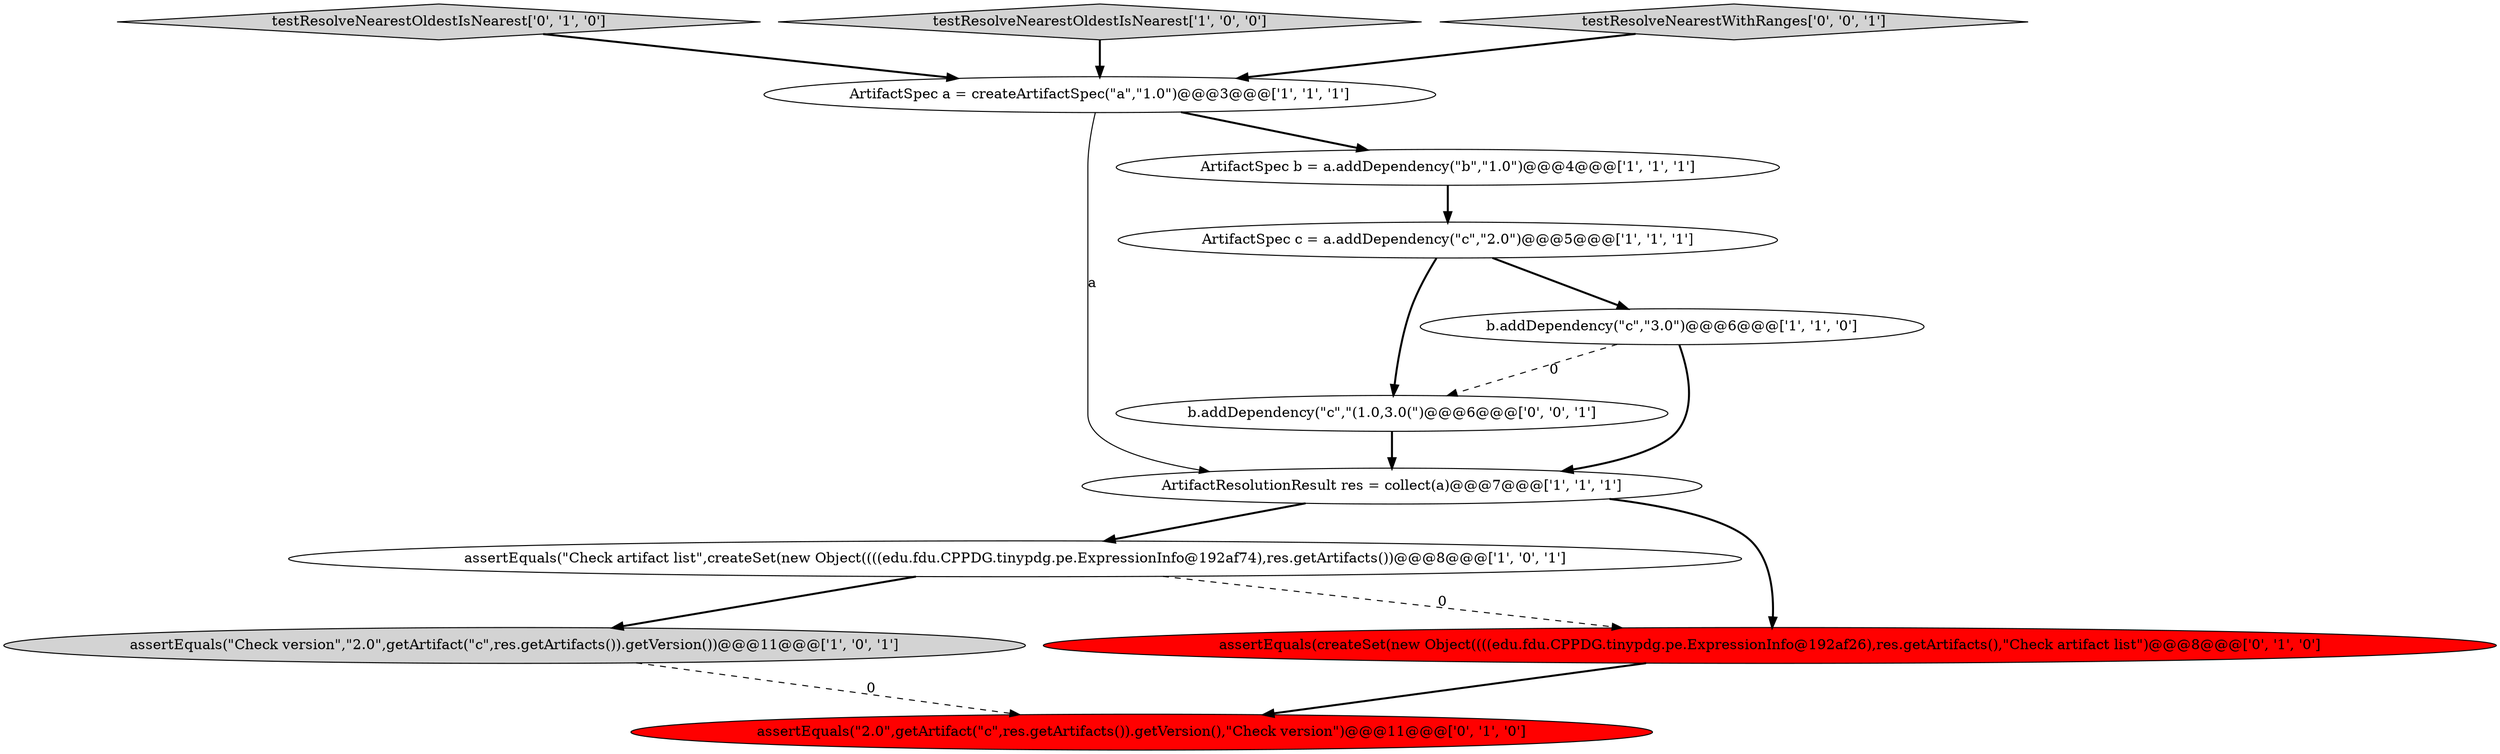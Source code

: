 digraph {
4 [style = filled, label = "assertEquals(\"Check artifact list\",createSet(new Object((((edu.fdu.CPPDG.tinypdg.pe.ExpressionInfo@192af74),res.getArtifacts())@@@8@@@['1', '0', '1']", fillcolor = white, shape = ellipse image = "AAA0AAABBB1BBB"];
10 [style = filled, label = "testResolveNearestOldestIsNearest['0', '1', '0']", fillcolor = lightgray, shape = diamond image = "AAA0AAABBB2BBB"];
7 [style = filled, label = "ArtifactResolutionResult res = collect(a)@@@7@@@['1', '1', '1']", fillcolor = white, shape = ellipse image = "AAA0AAABBB1BBB"];
9 [style = filled, label = "assertEquals(\"2.0\",getArtifact(\"c\",res.getArtifacts()).getVersion(),\"Check version\")@@@11@@@['0', '1', '0']", fillcolor = red, shape = ellipse image = "AAA1AAABBB2BBB"];
5 [style = filled, label = "assertEquals(\"Check version\",\"2.0\",getArtifact(\"c\",res.getArtifacts()).getVersion())@@@11@@@['1', '0', '1']", fillcolor = lightgray, shape = ellipse image = "AAA0AAABBB1BBB"];
6 [style = filled, label = "ArtifactSpec b = a.addDependency(\"b\",\"1.0\")@@@4@@@['1', '1', '1']", fillcolor = white, shape = ellipse image = "AAA0AAABBB1BBB"];
11 [style = filled, label = "b.addDependency(\"c\",\"(1.0,3.0(\")@@@6@@@['0', '0', '1']", fillcolor = white, shape = ellipse image = "AAA0AAABBB3BBB"];
1 [style = filled, label = "testResolveNearestOldestIsNearest['1', '0', '0']", fillcolor = lightgray, shape = diamond image = "AAA0AAABBB1BBB"];
8 [style = filled, label = "assertEquals(createSet(new Object((((edu.fdu.CPPDG.tinypdg.pe.ExpressionInfo@192af26),res.getArtifacts(),\"Check artifact list\")@@@8@@@['0', '1', '0']", fillcolor = red, shape = ellipse image = "AAA1AAABBB2BBB"];
3 [style = filled, label = "b.addDependency(\"c\",\"3.0\")@@@6@@@['1', '1', '0']", fillcolor = white, shape = ellipse image = "AAA0AAABBB1BBB"];
2 [style = filled, label = "ArtifactSpec c = a.addDependency(\"c\",\"2.0\")@@@5@@@['1', '1', '1']", fillcolor = white, shape = ellipse image = "AAA0AAABBB1BBB"];
0 [style = filled, label = "ArtifactSpec a = createArtifactSpec(\"a\",\"1.0\")@@@3@@@['1', '1', '1']", fillcolor = white, shape = ellipse image = "AAA0AAABBB1BBB"];
12 [style = filled, label = "testResolveNearestWithRanges['0', '0', '1']", fillcolor = lightgray, shape = diamond image = "AAA0AAABBB3BBB"];
5->9 [style = dashed, label="0"];
1->0 [style = bold, label=""];
7->4 [style = bold, label=""];
3->11 [style = dashed, label="0"];
3->7 [style = bold, label=""];
7->8 [style = bold, label=""];
0->6 [style = bold, label=""];
4->5 [style = bold, label=""];
12->0 [style = bold, label=""];
2->11 [style = bold, label=""];
0->7 [style = solid, label="a"];
11->7 [style = bold, label=""];
10->0 [style = bold, label=""];
2->3 [style = bold, label=""];
4->8 [style = dashed, label="0"];
8->9 [style = bold, label=""];
6->2 [style = bold, label=""];
}
